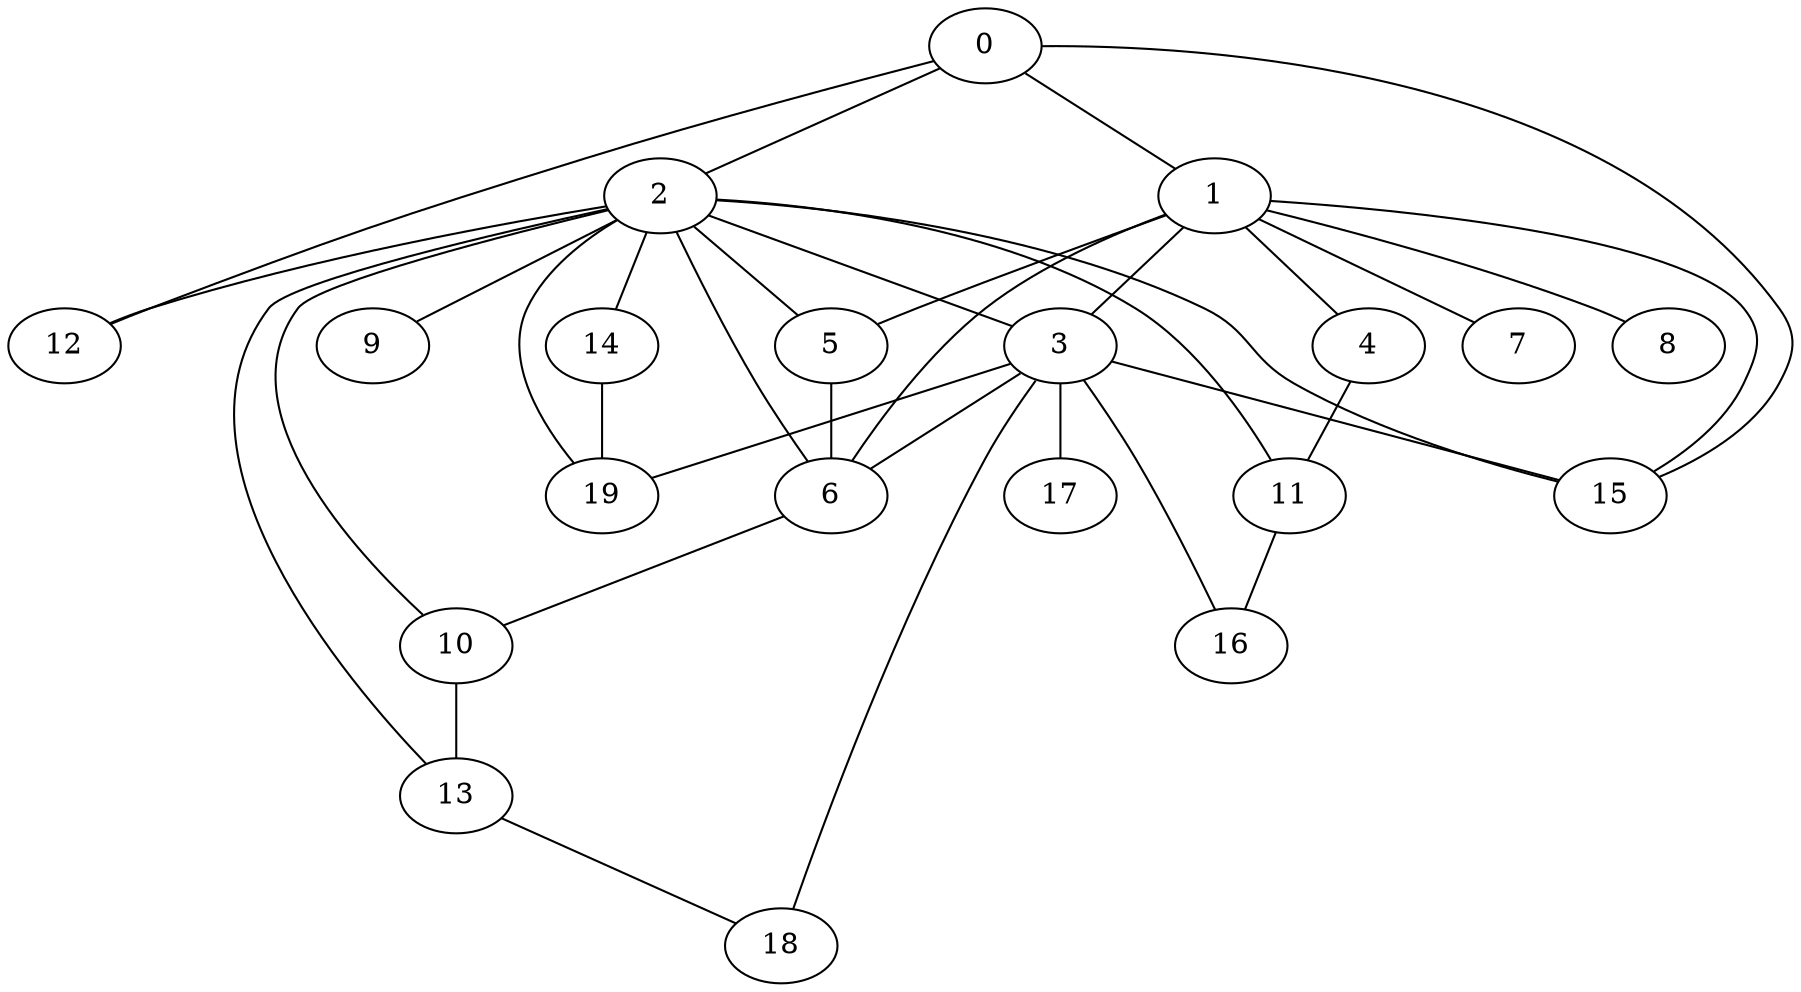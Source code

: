 
graph graphname {
    0 -- 1
0 -- 2
0 -- 15
0 -- 12
1 -- 3
1 -- 4
1 -- 5
1 -- 6
1 -- 7
1 -- 8
1 -- 15
2 -- 9
2 -- 10
2 -- 11
2 -- 12
2 -- 13
2 -- 14
2 -- 15
2 -- 6
2 -- 19
2 -- 3
2 -- 5
3 -- 16
3 -- 18
3 -- 19
3 -- 17
3 -- 15
3 -- 6
4 -- 11
5 -- 6
6 -- 10
10 -- 13
11 -- 16
13 -- 18
14 -- 19

}
